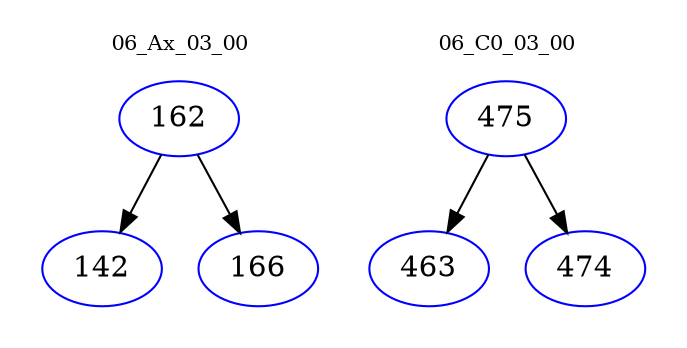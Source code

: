 digraph{
subgraph cluster_0 {
color = white
label = "06_Ax_03_00";
fontsize=10;
T0_162 [label="162", color="blue"]
T0_162 -> T0_142 [color="black"]
T0_142 [label="142", color="blue"]
T0_162 -> T0_166 [color="black"]
T0_166 [label="166", color="blue"]
}
subgraph cluster_1 {
color = white
label = "06_C0_03_00";
fontsize=10;
T1_475 [label="475", color="blue"]
T1_475 -> T1_463 [color="black"]
T1_463 [label="463", color="blue"]
T1_475 -> T1_474 [color="black"]
T1_474 [label="474", color="blue"]
}
}
